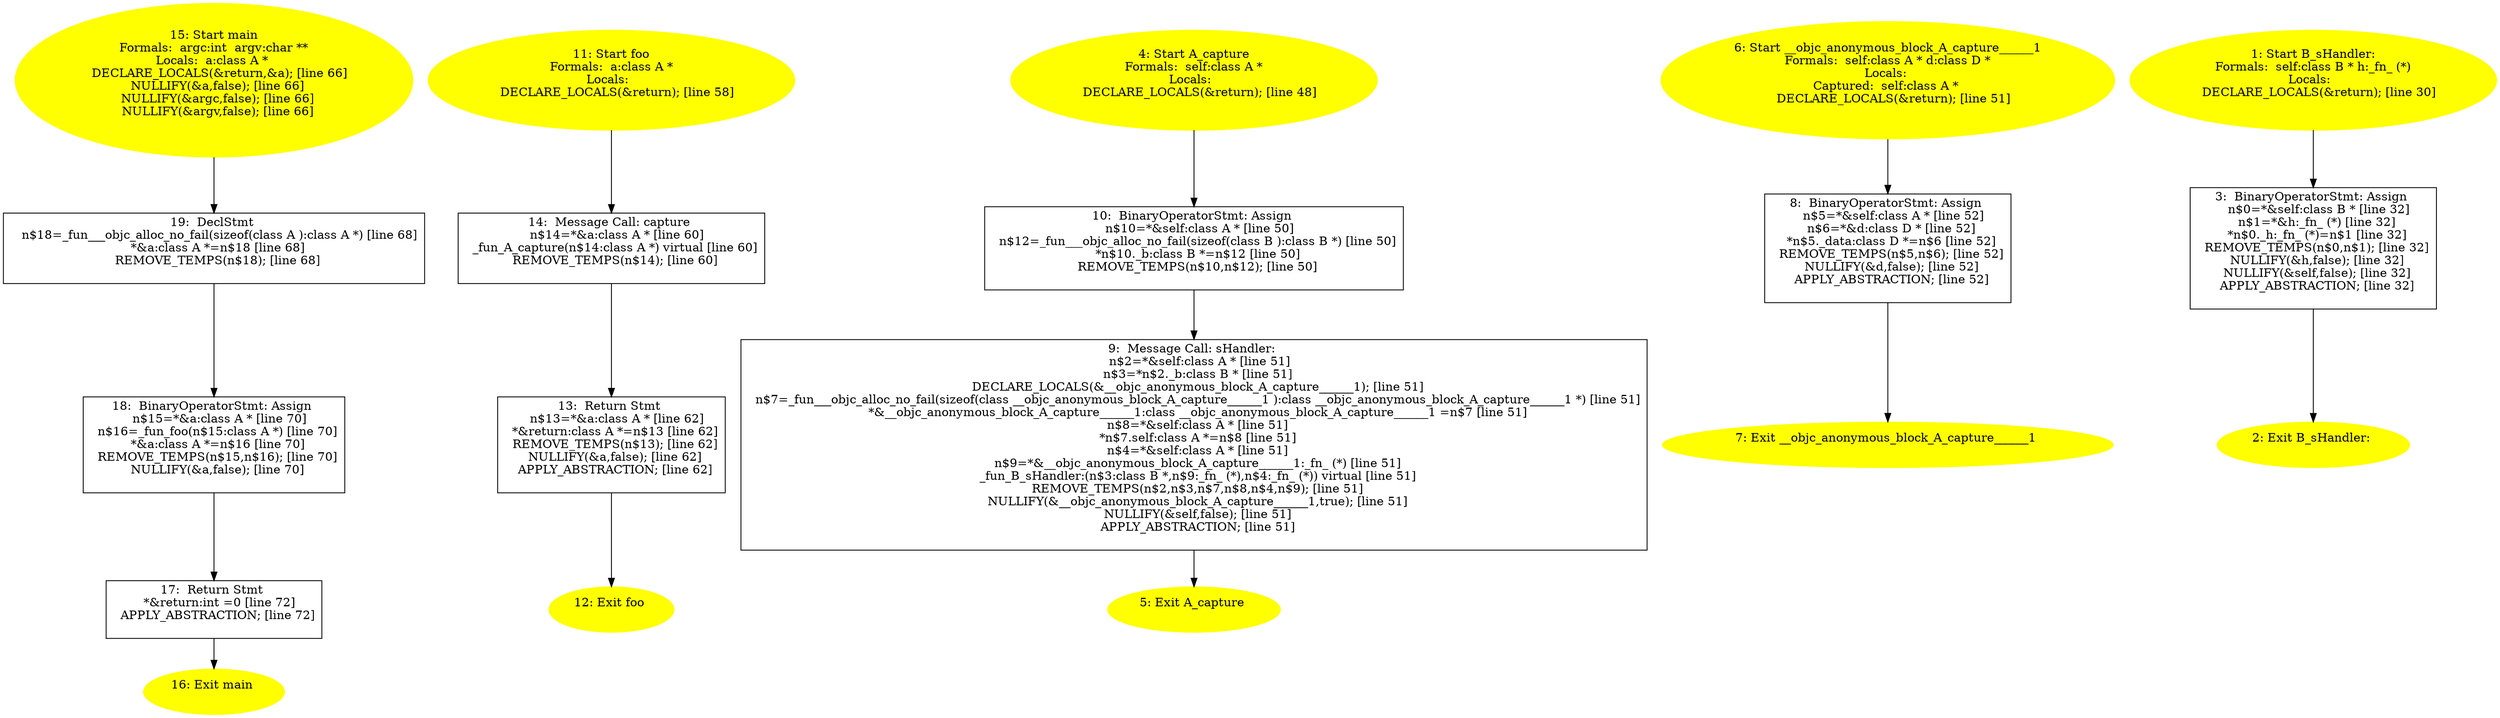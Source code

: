 digraph iCFG {
19 [label="19:  DeclStmt \n   n$18=_fun___objc_alloc_no_fail(sizeof(class A ):class A *) [line 68]\n  *&a:class A *=n$18 [line 68]\n  REMOVE_TEMPS(n$18); [line 68]\n " shape="box"]
	

	 19 -> 18 ;
18 [label="18:  BinaryOperatorStmt: Assign \n   n$15=*&a:class A * [line 70]\n  n$16=_fun_foo(n$15:class A *) [line 70]\n  *&a:class A *=n$16 [line 70]\n  REMOVE_TEMPS(n$15,n$16); [line 70]\n  NULLIFY(&a,false); [line 70]\n " shape="box"]
	

	 18 -> 17 ;
17 [label="17:  Return Stmt \n   *&return:int =0 [line 72]\n  APPLY_ABSTRACTION; [line 72]\n " shape="box"]
	

	 17 -> 16 ;
16 [label="16: Exit main \n  " color=yellow style=filled]
	

15 [label="15: Start main\nFormals:  argc:int  argv:char **\nLocals:  a:class A * \n   DECLARE_LOCALS(&return,&a); [line 66]\n  NULLIFY(&a,false); [line 66]\n  NULLIFY(&argc,false); [line 66]\n  NULLIFY(&argv,false); [line 66]\n " color=yellow style=filled]
	

	 15 -> 19 ;
14 [label="14:  Message Call: capture \n   n$14=*&a:class A * [line 60]\n  _fun_A_capture(n$14:class A *) virtual [line 60]\n  REMOVE_TEMPS(n$14); [line 60]\n " shape="box"]
	

	 14 -> 13 ;
13 [label="13:  Return Stmt \n   n$13=*&a:class A * [line 62]\n  *&return:class A *=n$13 [line 62]\n  REMOVE_TEMPS(n$13); [line 62]\n  NULLIFY(&a,false); [line 62]\n  APPLY_ABSTRACTION; [line 62]\n " shape="box"]
	

	 13 -> 12 ;
12 [label="12: Exit foo \n  " color=yellow style=filled]
	

11 [label="11: Start foo\nFormals:  a:class A *\nLocals:  \n   DECLARE_LOCALS(&return); [line 58]\n " color=yellow style=filled]
	

	 11 -> 14 ;
10 [label="10:  BinaryOperatorStmt: Assign \n   n$10=*&self:class A * [line 50]\n  n$12=_fun___objc_alloc_no_fail(sizeof(class B ):class B *) [line 50]\n  *n$10._b:class B *=n$12 [line 50]\n  REMOVE_TEMPS(n$10,n$12); [line 50]\n " shape="box"]
	

	 10 -> 9 ;
9 [label="9:  Message Call: sHandler: \n   n$2=*&self:class A * [line 51]\n  n$3=*n$2._b:class B * [line 51]\n  DECLARE_LOCALS(&__objc_anonymous_block_A_capture______1); [line 51]\n  n$7=_fun___objc_alloc_no_fail(sizeof(class __objc_anonymous_block_A_capture______1 ):class __objc_anonymous_block_A_capture______1 *) [line 51]\n  *&__objc_anonymous_block_A_capture______1:class __objc_anonymous_block_A_capture______1 =n$7 [line 51]\n  n$8=*&self:class A * [line 51]\n  *n$7.self:class A *=n$8 [line 51]\n  n$4=*&self:class A * [line 51]\n  n$9=*&__objc_anonymous_block_A_capture______1:_fn_ (*) [line 51]\n  _fun_B_sHandler:(n$3:class B *,n$9:_fn_ (*),n$4:_fn_ (*)) virtual [line 51]\n  REMOVE_TEMPS(n$2,n$3,n$7,n$8,n$4,n$9); [line 51]\n  NULLIFY(&__objc_anonymous_block_A_capture______1,true); [line 51]\n  NULLIFY(&self,false); [line 51]\n  APPLY_ABSTRACTION; [line 51]\n " shape="box"]
	

	 9 -> 5 ;
8 [label="8:  BinaryOperatorStmt: Assign \n   n$5=*&self:class A * [line 52]\n  n$6=*&d:class D * [line 52]\n  *n$5._data:class D *=n$6 [line 52]\n  REMOVE_TEMPS(n$5,n$6); [line 52]\n  NULLIFY(&d,false); [line 52]\n  APPLY_ABSTRACTION; [line 52]\n " shape="box"]
	

	 8 -> 7 ;
7 [label="7: Exit __objc_anonymous_block_A_capture______1 \n  " color=yellow style=filled]
	

6 [label="6: Start __objc_anonymous_block_A_capture______1\nFormals:  self:class A * d:class D *\nLocals: \nCaptured:  self:class A * \n   DECLARE_LOCALS(&return); [line 51]\n " color=yellow style=filled]
	

	 6 -> 8 ;
5 [label="5: Exit A_capture \n  " color=yellow style=filled]
	

4 [label="4: Start A_capture\nFormals:  self:class A *\nLocals:  \n   DECLARE_LOCALS(&return); [line 48]\n " color=yellow style=filled]
	

	 4 -> 10 ;
3 [label="3:  BinaryOperatorStmt: Assign \n   n$0=*&self:class B * [line 32]\n  n$1=*&h:_fn_ (*) [line 32]\n  *n$0._h:_fn_ (*)=n$1 [line 32]\n  REMOVE_TEMPS(n$0,n$1); [line 32]\n  NULLIFY(&h,false); [line 32]\n  NULLIFY(&self,false); [line 32]\n  APPLY_ABSTRACTION; [line 32]\n " shape="box"]
	

	 3 -> 2 ;
2 [label="2: Exit B_sHandler: \n  " color=yellow style=filled]
	

1 [label="1: Start B_sHandler:\nFormals:  self:class B * h:_fn_ (*)\nLocals:  \n   DECLARE_LOCALS(&return); [line 30]\n " color=yellow style=filled]
	

	 1 -> 3 ;
}
